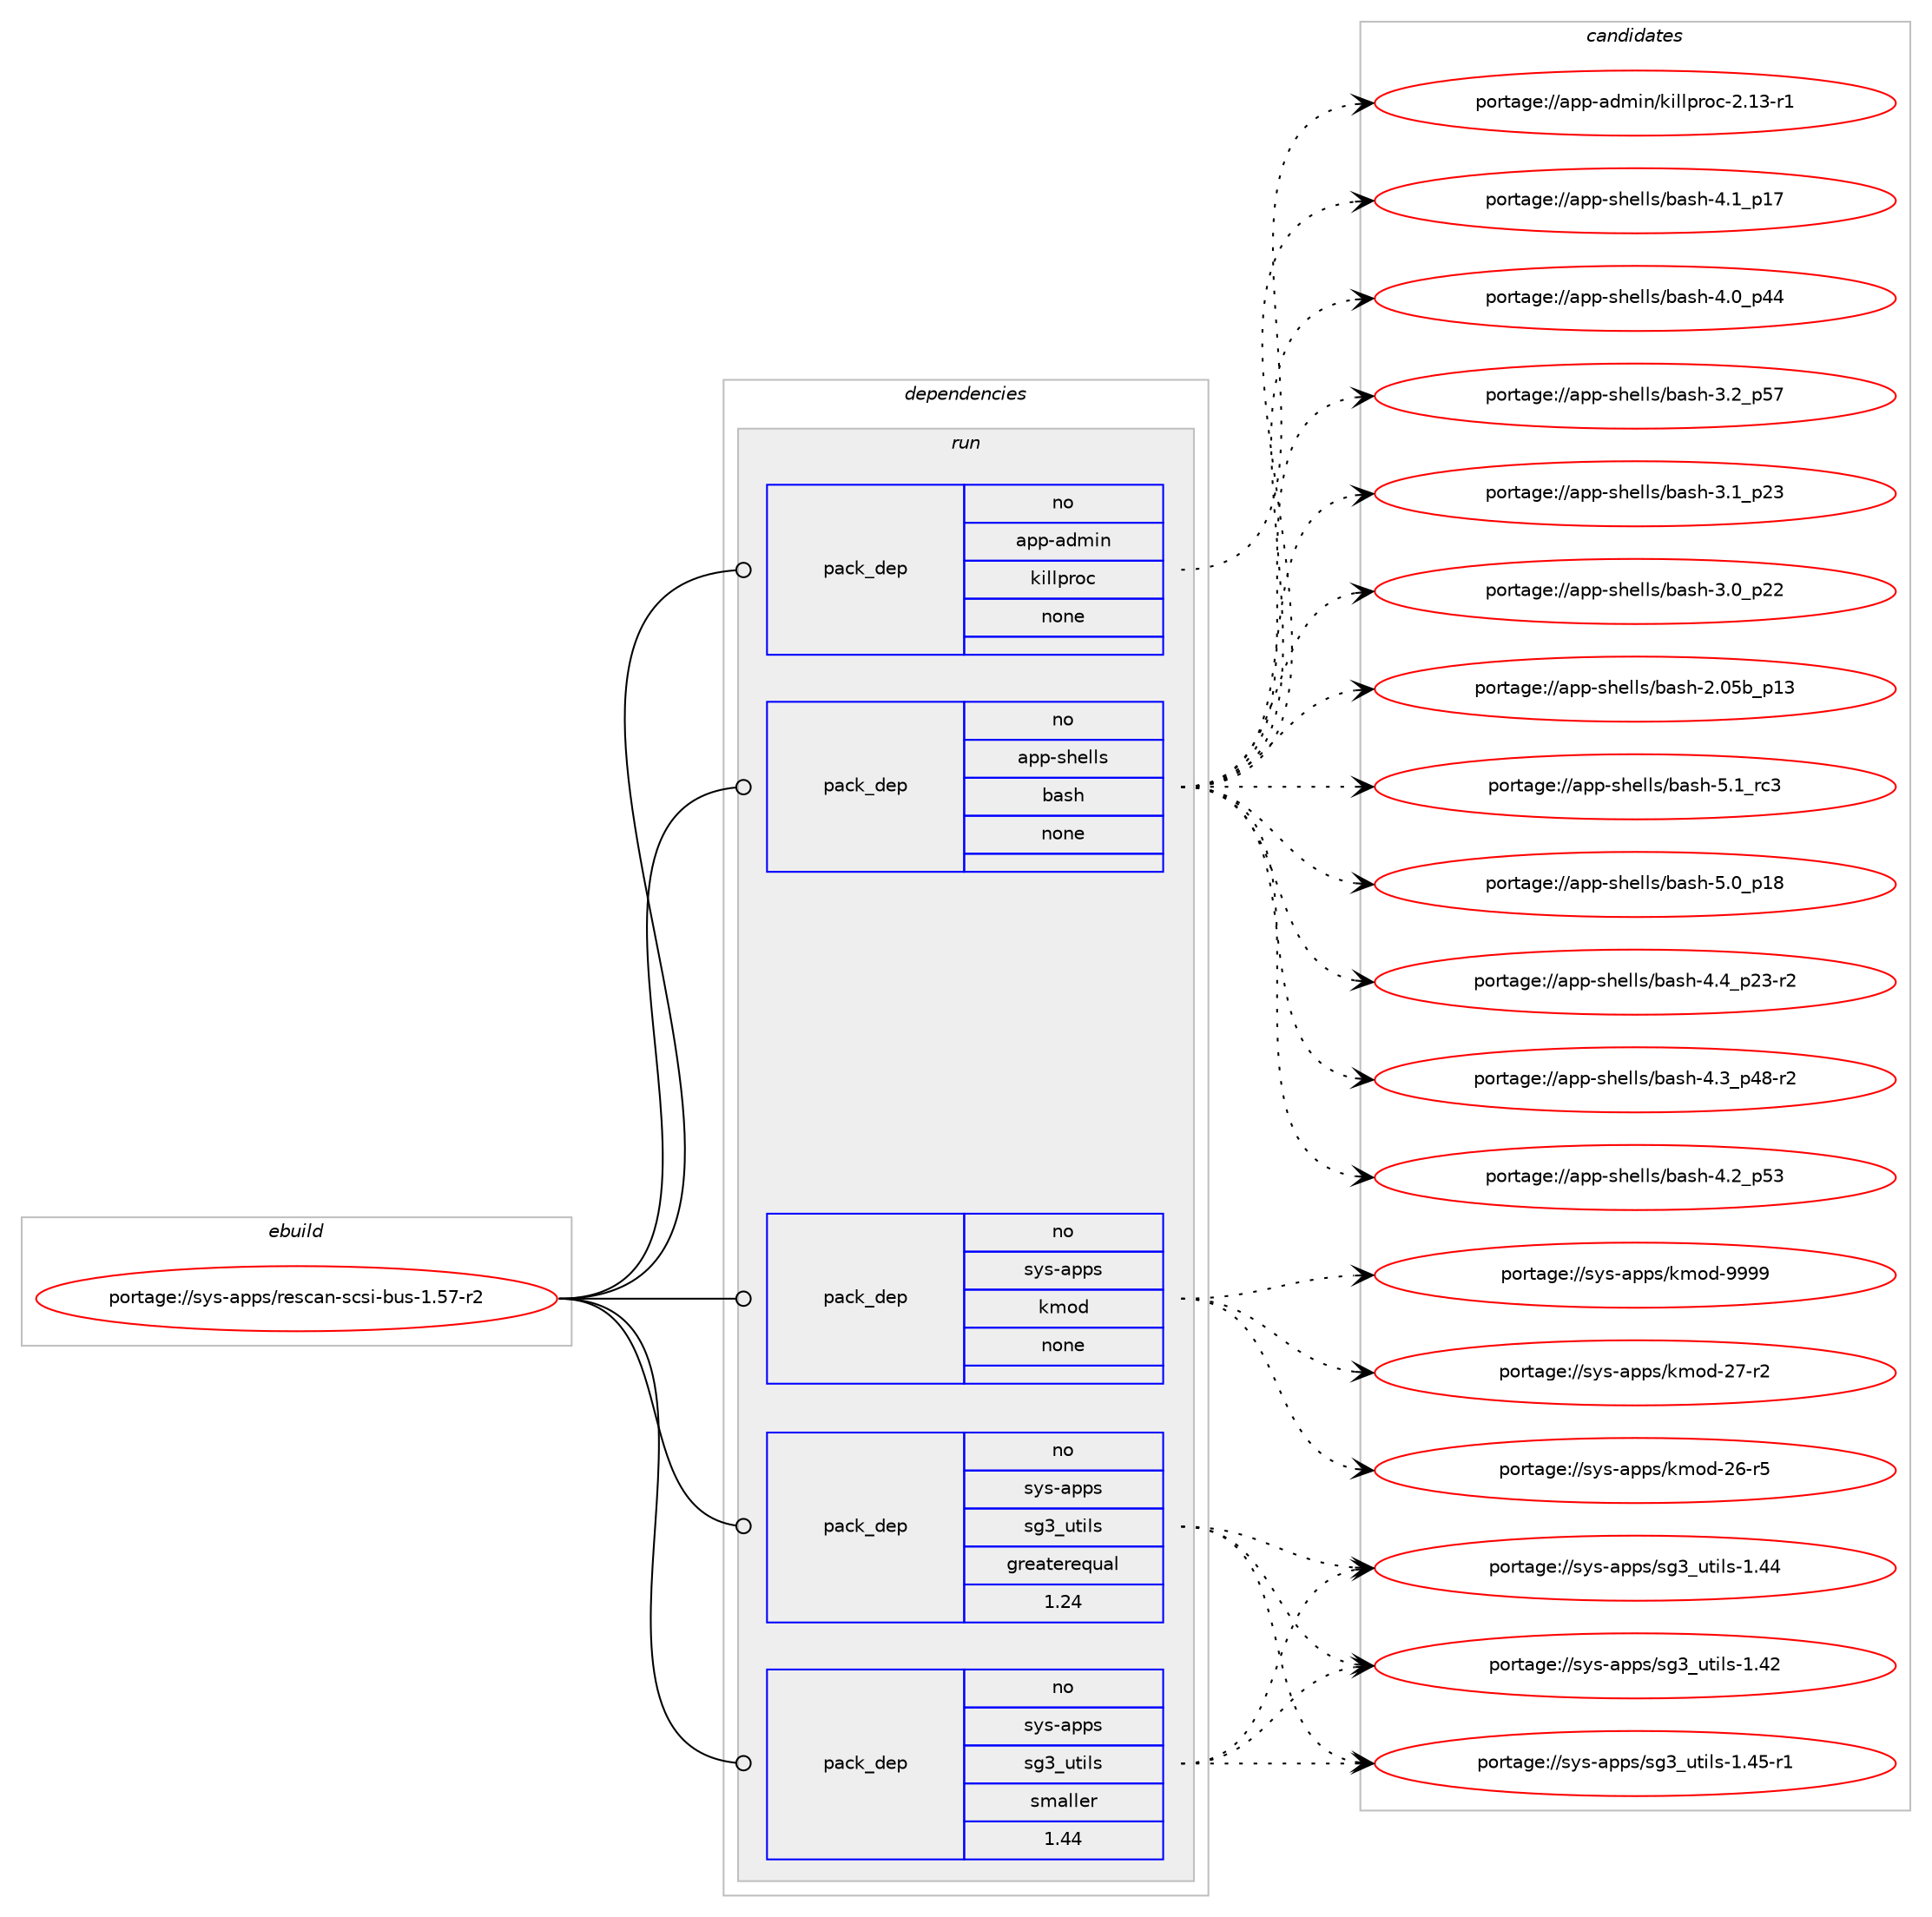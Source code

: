 digraph prolog {

# *************
# Graph options
# *************

newrank=true;
concentrate=true;
compound=true;
graph [rankdir=LR,fontname=Helvetica,fontsize=10,ranksep=1.5];#, ranksep=2.5, nodesep=0.2];
edge  [arrowhead=vee];
node  [fontname=Helvetica,fontsize=10];

# **********
# The ebuild
# **********

subgraph cluster_leftcol {
color=gray;
rank=same;
label=<<i>ebuild</i>>;
id [label="portage://sys-apps/rescan-scsi-bus-1.57-r2", color=red, width=4, href="../sys-apps/rescan-scsi-bus-1.57-r2.svg"];
}

# ****************
# The dependencies
# ****************

subgraph cluster_midcol {
color=gray;
label=<<i>dependencies</i>>;
subgraph cluster_compile {
fillcolor="#eeeeee";
style=filled;
label=<<i>compile</i>>;
}
subgraph cluster_compileandrun {
fillcolor="#eeeeee";
style=filled;
label=<<i>compile and run</i>>;
}
subgraph cluster_run {
fillcolor="#eeeeee";
style=filled;
label=<<i>run</i>>;
subgraph pack1609 {
dependency1829 [label=<<TABLE BORDER="0" CELLBORDER="1" CELLSPACING="0" CELLPADDING="4" WIDTH="220"><TR><TD ROWSPAN="6" CELLPADDING="30">pack_dep</TD></TR><TR><TD WIDTH="110">no</TD></TR><TR><TD>app-admin</TD></TR><TR><TD>killproc</TD></TR><TR><TD>none</TD></TR><TR><TD></TD></TR></TABLE>>, shape=none, color=blue];
}
id:e -> dependency1829:w [weight=20,style="solid",arrowhead="odot"];
subgraph pack1610 {
dependency1830 [label=<<TABLE BORDER="0" CELLBORDER="1" CELLSPACING="0" CELLPADDING="4" WIDTH="220"><TR><TD ROWSPAN="6" CELLPADDING="30">pack_dep</TD></TR><TR><TD WIDTH="110">no</TD></TR><TR><TD>app-shells</TD></TR><TR><TD>bash</TD></TR><TR><TD>none</TD></TR><TR><TD></TD></TR></TABLE>>, shape=none, color=blue];
}
id:e -> dependency1830:w [weight=20,style="solid",arrowhead="odot"];
subgraph pack1611 {
dependency1831 [label=<<TABLE BORDER="0" CELLBORDER="1" CELLSPACING="0" CELLPADDING="4" WIDTH="220"><TR><TD ROWSPAN="6" CELLPADDING="30">pack_dep</TD></TR><TR><TD WIDTH="110">no</TD></TR><TR><TD>sys-apps</TD></TR><TR><TD>kmod</TD></TR><TR><TD>none</TD></TR><TR><TD></TD></TR></TABLE>>, shape=none, color=blue];
}
id:e -> dependency1831:w [weight=20,style="solid",arrowhead="odot"];
subgraph pack1612 {
dependency1832 [label=<<TABLE BORDER="0" CELLBORDER="1" CELLSPACING="0" CELLPADDING="4" WIDTH="220"><TR><TD ROWSPAN="6" CELLPADDING="30">pack_dep</TD></TR><TR><TD WIDTH="110">no</TD></TR><TR><TD>sys-apps</TD></TR><TR><TD>sg3_utils</TD></TR><TR><TD>greaterequal</TD></TR><TR><TD>1.24</TD></TR></TABLE>>, shape=none, color=blue];
}
id:e -> dependency1832:w [weight=20,style="solid",arrowhead="odot"];
subgraph pack1613 {
dependency1833 [label=<<TABLE BORDER="0" CELLBORDER="1" CELLSPACING="0" CELLPADDING="4" WIDTH="220"><TR><TD ROWSPAN="6" CELLPADDING="30">pack_dep</TD></TR><TR><TD WIDTH="110">no</TD></TR><TR><TD>sys-apps</TD></TR><TR><TD>sg3_utils</TD></TR><TR><TD>smaller</TD></TR><TR><TD>1.44</TD></TR></TABLE>>, shape=none, color=blue];
}
id:e -> dependency1833:w [weight=20,style="solid",arrowhead="odot"];
}
}

# **************
# The candidates
# **************

subgraph cluster_choices {
rank=same;
color=gray;
label=<<i>candidates</i>>;

subgraph choice1609 {
color=black;
nodesep=1;
choice971121124597100109105110471071051081081121141119945504649514511449 [label="portage://app-admin/killproc-2.13-r1", color=red, width=4,href="../app-admin/killproc-2.13-r1.svg"];
dependency1829:e -> choice971121124597100109105110471071051081081121141119945504649514511449:w [style=dotted,weight="100"];
}
subgraph choice1610 {
color=black;
nodesep=1;
choice971121124511510410110810811547989711510445534649951149951 [label="portage://app-shells/bash-5.1_rc3", color=red, width=4,href="../app-shells/bash-5.1_rc3.svg"];
choice971121124511510410110810811547989711510445534648951124956 [label="portage://app-shells/bash-5.0_p18", color=red, width=4,href="../app-shells/bash-5.0_p18.svg"];
choice9711211245115104101108108115479897115104455246529511250514511450 [label="portage://app-shells/bash-4.4_p23-r2", color=red, width=4,href="../app-shells/bash-4.4_p23-r2.svg"];
choice9711211245115104101108108115479897115104455246519511252564511450 [label="portage://app-shells/bash-4.3_p48-r2", color=red, width=4,href="../app-shells/bash-4.3_p48-r2.svg"];
choice971121124511510410110810811547989711510445524650951125351 [label="portage://app-shells/bash-4.2_p53", color=red, width=4,href="../app-shells/bash-4.2_p53.svg"];
choice971121124511510410110810811547989711510445524649951124955 [label="portage://app-shells/bash-4.1_p17", color=red, width=4,href="../app-shells/bash-4.1_p17.svg"];
choice971121124511510410110810811547989711510445524648951125252 [label="portage://app-shells/bash-4.0_p44", color=red, width=4,href="../app-shells/bash-4.0_p44.svg"];
choice971121124511510410110810811547989711510445514650951125355 [label="portage://app-shells/bash-3.2_p57", color=red, width=4,href="../app-shells/bash-3.2_p57.svg"];
choice971121124511510410110810811547989711510445514649951125051 [label="portage://app-shells/bash-3.1_p23", color=red, width=4,href="../app-shells/bash-3.1_p23.svg"];
choice971121124511510410110810811547989711510445514648951125050 [label="portage://app-shells/bash-3.0_p22", color=red, width=4,href="../app-shells/bash-3.0_p22.svg"];
choice9711211245115104101108108115479897115104455046485398951124951 [label="portage://app-shells/bash-2.05b_p13", color=red, width=4,href="../app-shells/bash-2.05b_p13.svg"];
dependency1830:e -> choice971121124511510410110810811547989711510445534649951149951:w [style=dotted,weight="100"];
dependency1830:e -> choice971121124511510410110810811547989711510445534648951124956:w [style=dotted,weight="100"];
dependency1830:e -> choice9711211245115104101108108115479897115104455246529511250514511450:w [style=dotted,weight="100"];
dependency1830:e -> choice9711211245115104101108108115479897115104455246519511252564511450:w [style=dotted,weight="100"];
dependency1830:e -> choice971121124511510410110810811547989711510445524650951125351:w [style=dotted,weight="100"];
dependency1830:e -> choice971121124511510410110810811547989711510445524649951124955:w [style=dotted,weight="100"];
dependency1830:e -> choice971121124511510410110810811547989711510445524648951125252:w [style=dotted,weight="100"];
dependency1830:e -> choice971121124511510410110810811547989711510445514650951125355:w [style=dotted,weight="100"];
dependency1830:e -> choice971121124511510410110810811547989711510445514649951125051:w [style=dotted,weight="100"];
dependency1830:e -> choice971121124511510410110810811547989711510445514648951125050:w [style=dotted,weight="100"];
dependency1830:e -> choice9711211245115104101108108115479897115104455046485398951124951:w [style=dotted,weight="100"];
}
subgraph choice1611 {
color=black;
nodesep=1;
choice1151211154597112112115471071091111004557575757 [label="portage://sys-apps/kmod-9999", color=red, width=4,href="../sys-apps/kmod-9999.svg"];
choice1151211154597112112115471071091111004550554511450 [label="portage://sys-apps/kmod-27-r2", color=red, width=4,href="../sys-apps/kmod-27-r2.svg"];
choice1151211154597112112115471071091111004550544511453 [label="portage://sys-apps/kmod-26-r5", color=red, width=4,href="../sys-apps/kmod-26-r5.svg"];
dependency1831:e -> choice1151211154597112112115471071091111004557575757:w [style=dotted,weight="100"];
dependency1831:e -> choice1151211154597112112115471071091111004550554511450:w [style=dotted,weight="100"];
dependency1831:e -> choice1151211154597112112115471071091111004550544511453:w [style=dotted,weight="100"];
}
subgraph choice1612 {
color=black;
nodesep=1;
choice115121115459711211211547115103519511711610510811545494652534511449 [label="portage://sys-apps/sg3_utils-1.45-r1", color=red, width=4,href="../sys-apps/sg3_utils-1.45-r1.svg"];
choice11512111545971121121154711510351951171161051081154549465252 [label="portage://sys-apps/sg3_utils-1.44", color=red, width=4,href="../sys-apps/sg3_utils-1.44.svg"];
choice11512111545971121121154711510351951171161051081154549465250 [label="portage://sys-apps/sg3_utils-1.42", color=red, width=4,href="../sys-apps/sg3_utils-1.42.svg"];
dependency1832:e -> choice115121115459711211211547115103519511711610510811545494652534511449:w [style=dotted,weight="100"];
dependency1832:e -> choice11512111545971121121154711510351951171161051081154549465252:w [style=dotted,weight="100"];
dependency1832:e -> choice11512111545971121121154711510351951171161051081154549465250:w [style=dotted,weight="100"];
}
subgraph choice1613 {
color=black;
nodesep=1;
choice115121115459711211211547115103519511711610510811545494652534511449 [label="portage://sys-apps/sg3_utils-1.45-r1", color=red, width=4,href="../sys-apps/sg3_utils-1.45-r1.svg"];
choice11512111545971121121154711510351951171161051081154549465252 [label="portage://sys-apps/sg3_utils-1.44", color=red, width=4,href="../sys-apps/sg3_utils-1.44.svg"];
choice11512111545971121121154711510351951171161051081154549465250 [label="portage://sys-apps/sg3_utils-1.42", color=red, width=4,href="../sys-apps/sg3_utils-1.42.svg"];
dependency1833:e -> choice115121115459711211211547115103519511711610510811545494652534511449:w [style=dotted,weight="100"];
dependency1833:e -> choice11512111545971121121154711510351951171161051081154549465252:w [style=dotted,weight="100"];
dependency1833:e -> choice11512111545971121121154711510351951171161051081154549465250:w [style=dotted,weight="100"];
}
}

}
